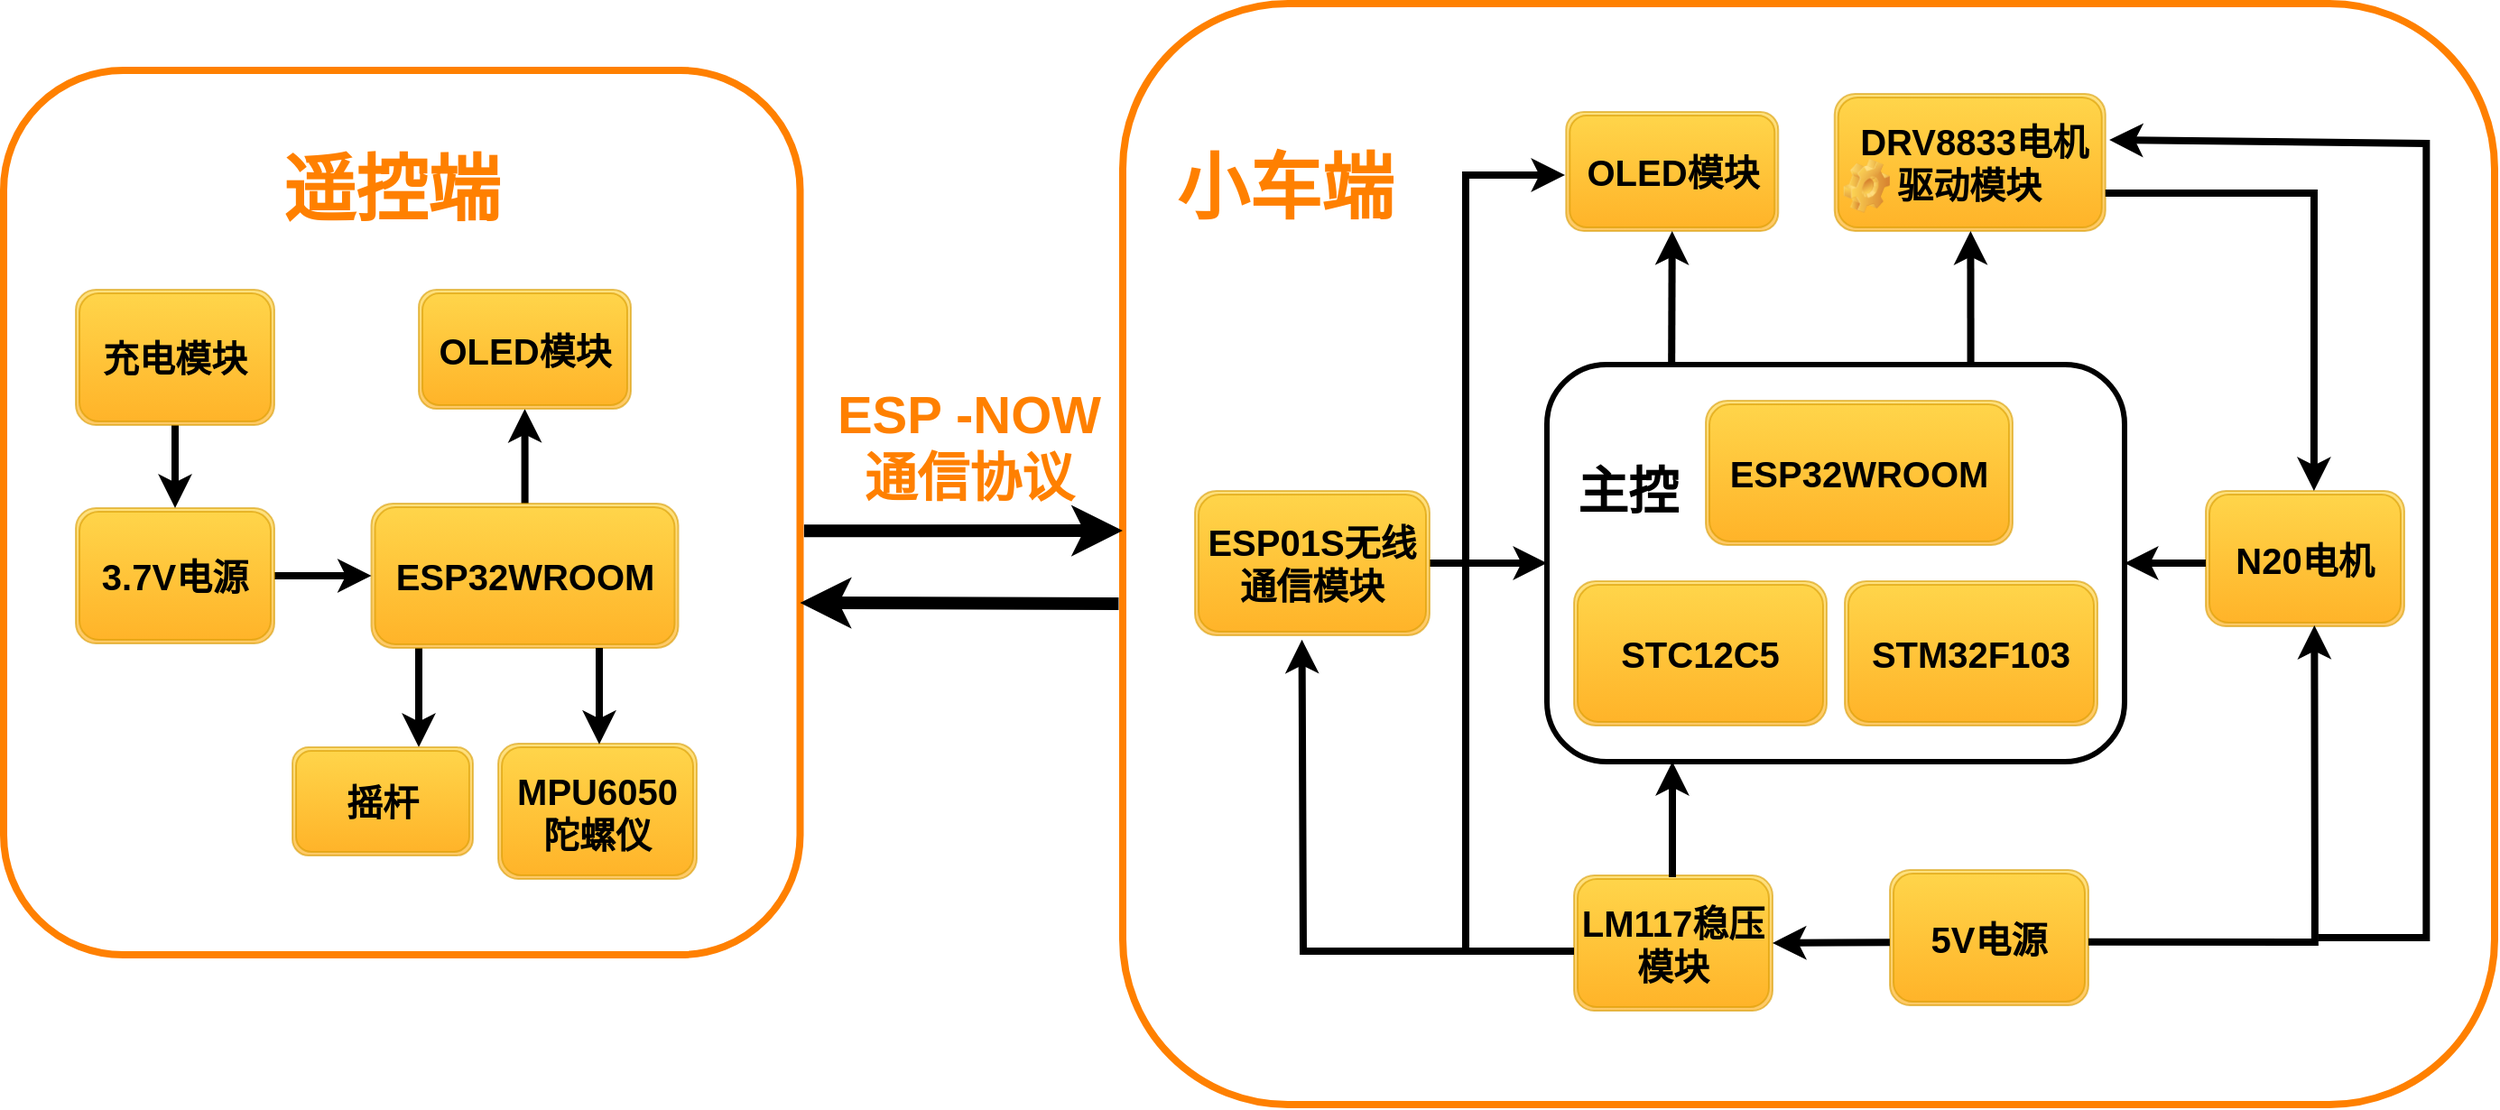 <mxfile version="26.0.3">
  <diagram name="Page-1" id="c7558073-3199-34d8-9f00-42111426c3f3">
    <mxGraphModel dx="3856" dy="1640" grid="1" gridSize="10" guides="1" tooltips="1" connect="1" arrows="1" fold="1" page="1" pageScale="1" pageWidth="826" pageHeight="1169" background="none" math="0" shadow="0">
      <root>
        <mxCell id="0" />
        <mxCell id="1" parent="0" />
        <mxCell id="PL0G8_uLE7mK1jj2Irlm-79" value="&lt;font style=&quot;color: rgb(255, 128, 0); font-size: 29px;&quot;&gt;&lt;b style=&quot;&quot;&gt;ESP -NOW通信协议&lt;/b&gt;&lt;/font&gt;" style="whiteSpace=wrap;html=1;rounded=1;strokeColor=none;align=center;verticalAlign=middle;fontFamily=Helvetica;fontSize=12;fontColor=default;fillColor=default;" vertex="1" parent="1">
          <mxGeometry x="-240" y="310" width="150" height="105" as="geometry" />
        </mxCell>
        <mxCell id="PL0G8_uLE7mK1jj2Irlm-73" value="" style="rounded=1;whiteSpace=wrap;html=1;strokeColor=#FF8000;align=center;verticalAlign=middle;fontFamily=Helvetica;fontSize=12;fontColor=default;fillColor=default;strokeWidth=4;" vertex="1" parent="1">
          <mxGeometry x="-80" y="118" width="760" height="610" as="geometry" />
        </mxCell>
        <mxCell id="PL0G8_uLE7mK1jj2Irlm-72" value="" style="rounded=1;whiteSpace=wrap;html=1;strokeColor=#FF8000;align=center;verticalAlign=middle;fontFamily=Helvetica;fontSize=12;fontColor=default;fillColor=default;strokeWidth=4;" vertex="1" parent="1">
          <mxGeometry x="-700" y="155" width="441.25" height="490" as="geometry" />
        </mxCell>
        <mxCell id="NS8gQTfLll2vz3Bp2NVF-114" value="&lt;font style=&quot;font-size: 20px;&quot;&gt;&lt;b&gt;OLED模块&lt;/b&gt;&lt;/font&gt;" style="shape=ext;double=1;rounded=1;whiteSpace=wrap;html=1;fillColor=#ffcd28;gradientColor=#ffa500;strokeColor=#d79b00;opacity=60;" parent="1" vertex="1">
          <mxGeometry x="165.63" y="178" width="117.5" height="66" as="geometry" />
        </mxCell>
        <mxCell id="NS8gQTfLll2vz3Bp2NVF-115" value="&lt;font style=&quot;font-size: 20px;&quot;&gt;&lt;b&gt;&lt;span style=&quot;white-space: pre;&quot;&gt; &lt;/span&gt;DRV8833电机驱动模块&lt;/b&gt;&lt;/font&gt;" style="shape=ext;double=1;rounded=1;whiteSpace=wrap;html=1;fillColor=#ffcd28;gradientColor=#ffa500;strokeColor=#d79b00;opacity=60;" parent="1" vertex="1">
          <mxGeometry x="314.38" y="168" width="150" height="76" as="geometry" />
        </mxCell>
        <mxCell id="NS8gQTfLll2vz3Bp2NVF-117" value="" style="shape=image;html=1;verticalLabelPosition=bottom;verticalAlign=top;imageAspect=1;aspect=fixed;image=img/clipart/Gear_128x128.png;strokeWidth=0;opacity=70;" parent="1" vertex="1">
          <mxGeometry x="319.38" y="204" width="25.57" height="30" as="geometry" />
        </mxCell>
        <mxCell id="PL0G8_uLE7mK1jj2Irlm-58" value="" style="edgeStyle=orthogonalEdgeStyle;rounded=0;orthogonalLoop=1;jettySize=auto;html=1;fontFamily=Helvetica;fontSize=12;fontColor=default;endArrow=none;endFill=0;startArrow=classic;startFill=1;strokeWidth=4;" edge="1" parent="1" source="PL0G8_uLE7mK1jj2Irlm-18" target="PL0G8_uLE7mK1jj2Irlm-19">
          <mxGeometry relative="1" as="geometry" />
        </mxCell>
        <mxCell id="PL0G8_uLE7mK1jj2Irlm-18" value="" style="rounded=1;whiteSpace=wrap;html=1;strokeColor=default;align=center;verticalAlign=middle;fontFamily=Helvetica;fontSize=12;fontColor=default;fillColor=default;arcSize=15;strokeWidth=3;" vertex="1" parent="1">
          <mxGeometry x="155" y="318" width="320" height="220" as="geometry" />
        </mxCell>
        <mxCell id="NS8gQTfLll2vz3Bp2NVF-142" value="&lt;b style=&quot;font-size: 20px;&quot;&gt;STM32F103&lt;/b&gt;" style="shape=ext;double=1;rounded=1;whiteSpace=wrap;html=1;fillColor=#ffcd28;gradientColor=#ffa500;strokeColor=#d79b00;opacity=60;" parent="1" vertex="1">
          <mxGeometry x="320" y="438" width="140" height="80" as="geometry" />
        </mxCell>
        <mxCell id="PL0G8_uLE7mK1jj2Irlm-5" value="&lt;b style=&quot;font-size: 20px;&quot;&gt;STC12C5&lt;/b&gt;" style="shape=ext;double=1;rounded=1;whiteSpace=wrap;html=1;fillColor=#ffcd28;gradientColor=#ffa500;strokeColor=#d79b00;opacity=60;" vertex="1" parent="1">
          <mxGeometry x="170" y="438" width="140" height="80" as="geometry" />
        </mxCell>
        <mxCell id="PL0G8_uLE7mK1jj2Irlm-14" value="&lt;span style=&quot;font-size: 20px;&quot;&gt;&lt;span&gt;&lt;b&gt;ESP32WROOM&lt;/b&gt;&lt;/span&gt;&lt;/span&gt;" style="shape=ext;double=1;rounded=1;whiteSpace=wrap;html=1;fillColor=#ffcd28;gradientColor=#ffa500;strokeColor=#d79b00;opacity=60;" vertex="1" parent="1">
          <mxGeometry x="243" y="338" width="170" height="80" as="geometry" />
        </mxCell>
        <mxCell id="PL0G8_uLE7mK1jj2Irlm-19" value="&lt;b style=&quot;font-size: 20px;&quot;&gt;ESP01S无线通信模块&lt;/b&gt;" style="shape=ext;double=1;rounded=1;whiteSpace=wrap;html=1;fillColor=#ffcd28;gradientColor=#ffa500;strokeColor=#d79b00;opacity=60;" vertex="1" parent="1">
          <mxGeometry x="-40" y="388" width="130" height="80" as="geometry" />
        </mxCell>
        <mxCell id="PL0G8_uLE7mK1jj2Irlm-20" value="&lt;b style=&quot;font-size: 20px;&quot;&gt;LM117稳压模块&lt;/b&gt;" style="shape=ext;double=1;rounded=1;whiteSpace=wrap;html=1;fillColor=#ffcd28;gradientColor=#ffa500;strokeColor=#d79b00;opacity=60;" vertex="1" parent="1">
          <mxGeometry x="170" y="601" width="110" height="75" as="geometry" />
        </mxCell>
        <mxCell id="PL0G8_uLE7mK1jj2Irlm-21" value="&lt;b style=&quot;font-size: 20px;&quot;&gt;N20电机&lt;/b&gt;&lt;span style=&quot;color: rgba(0, 0, 0, 0); font-family: monospace; font-size: 0px; text-align: start; text-wrap-mode: nowrap;&quot;&gt;%3CmxGraphModel%3E%3Croot%3E%3CmxCell%20id%3D%220%22%2F%3E%3CmxCell%20id%3D%221%22%20parent%3D%220%22%2F%3E%3CmxCell%20id%3D%222%22%20value%3D%22%26lt%3Bb%20style%3D%26quot%3Bfont-size%3A%2020px%3B%26quot%3B%26gt%3BN20%E7%94%B5%E6%9C%BA%26lt%3B%2Fb%26gt%3B%22%20style%3D%22shape%3Dext%3Bdouble%3D1%3Brounded%3D1%3BwhiteSpace%3Dwrap%3Bhtml%3D1%3BfillColor%3D%23ffcd28%3BgradientColor%3D%23ffa500%3BstrokeColor%3D%23d79b00%3Bopacity%3D60%3B%22%20vertex%3D%221%22%20parent%3D%221%22%3E%3CmxGeometry%20x%3D%22540%22%20y%3D%22340%22%20width%3D%22110%22%20height%3D%2275%22%20as%3D%22geometry%22%2F%3E%3C%2FmxCell%3E%3C%2Froot%3E%3C%2FmxGraphModel%3E&lt;/span&gt;" style="shape=ext;double=1;rounded=1;whiteSpace=wrap;html=1;fillColor=#ffcd28;gradientColor=#ffa500;strokeColor=#d79b00;opacity=60;" vertex="1" parent="1">
          <mxGeometry x="520" y="388" width="110" height="75" as="geometry" />
        </mxCell>
        <mxCell id="PL0G8_uLE7mK1jj2Irlm-25" value="&lt;font style=&quot;font-size: 28px;&quot;&gt;&lt;b style=&quot;&quot;&gt;主控&lt;/b&gt;&lt;/font&gt;" style="whiteSpace=wrap;html=1;rounded=1;strokeColor=none;align=center;verticalAlign=middle;fontFamily=Helvetica;fontSize=12;fontColor=default;fillColor=default;" vertex="1" parent="1">
          <mxGeometry x="170" y="358" width="60" height="60" as="geometry" />
        </mxCell>
        <mxCell id="PL0G8_uLE7mK1jj2Irlm-27" value="&lt;span style=&quot;font-size: 20px;&quot;&gt;&lt;b&gt;5V电源&lt;/b&gt;&lt;/span&gt;" style="shape=ext;double=1;rounded=1;whiteSpace=wrap;html=1;fillColor=#ffcd28;gradientColor=#ffa500;strokeColor=#d79b00;opacity=60;" vertex="1" parent="1">
          <mxGeometry x="345" y="598" width="110" height="75" as="geometry" />
        </mxCell>
        <mxCell id="PL0G8_uLE7mK1jj2Irlm-38" value="" style="edgeStyle=orthogonalEdgeStyle;rounded=0;orthogonalLoop=1;jettySize=auto;html=1;fontFamily=Helvetica;fontSize=12;fontColor=default;strokeWidth=4;" edge="1" parent="1" source="PL0G8_uLE7mK1jj2Irlm-29" target="PL0G8_uLE7mK1jj2Irlm-32">
          <mxGeometry relative="1" as="geometry">
            <Array as="points">
              <mxPoint x="-470" y="495" />
              <mxPoint x="-470" y="495" />
            </Array>
          </mxGeometry>
        </mxCell>
        <mxCell id="PL0G8_uLE7mK1jj2Irlm-44" value="" style="edgeStyle=orthogonalEdgeStyle;rounded=0;orthogonalLoop=1;jettySize=auto;html=1;fontFamily=Helvetica;fontSize=12;fontColor=default;strokeWidth=4;" edge="1" parent="1" source="PL0G8_uLE7mK1jj2Irlm-29" target="PL0G8_uLE7mK1jj2Irlm-30">
          <mxGeometry relative="1" as="geometry" />
        </mxCell>
        <mxCell id="PL0G8_uLE7mK1jj2Irlm-29" value="&lt;span style=&quot;font-size: 20px;&quot;&gt;&lt;span&gt;&lt;b&gt;ESP32WROOM&lt;/b&gt;&lt;/span&gt;&lt;/span&gt;" style="shape=ext;double=1;rounded=1;whiteSpace=wrap;html=1;fillColor=#ffcd28;gradientColor=#ffa500;strokeColor=#d79b00;opacity=60;points=[[0,0,0,0,0],[0,0.25,0,0,0],[0,0.5,0,0,0],[0,0.75,0,0,0],[0,1,0,0,0],[0.11,1,0,0,0],[0.25,0,0,0,0],[0.25,1,0,0,0],[0.5,0,0,0,0],[0.5,1,0,0,0],[0.75,0,0,0,0],[0.75,1,0,0,0],[1,0,0,0,0],[1,0.25,0,0,0],[1,0.5,0,0,0],[1,0.75,0,0,0],[1,1,0,0,0]];" vertex="1" parent="1">
          <mxGeometry x="-496.25" y="395" width="170" height="80" as="geometry" />
        </mxCell>
        <mxCell id="PL0G8_uLE7mK1jj2Irlm-30" value="&lt;font style=&quot;font-size: 20px;&quot;&gt;&lt;b&gt;OLED模块&lt;/b&gt;&lt;/font&gt;" style="shape=ext;double=1;rounded=1;whiteSpace=wrap;html=1;fillColor=#ffcd28;gradientColor=#ffa500;strokeColor=#d79b00;opacity=60;" vertex="1" parent="1">
          <mxGeometry x="-470" y="276.5" width="117.5" height="66" as="geometry" />
        </mxCell>
        <mxCell id="PL0G8_uLE7mK1jj2Irlm-35" value="" style="edgeStyle=orthogonalEdgeStyle;rounded=0;orthogonalLoop=1;jettySize=auto;html=1;fontFamily=Helvetica;fontSize=12;fontColor=default;strokeWidth=4;" edge="1" parent="1" source="PL0G8_uLE7mK1jj2Irlm-31" target="PL0G8_uLE7mK1jj2Irlm-29">
          <mxGeometry relative="1" as="geometry" />
        </mxCell>
        <mxCell id="PL0G8_uLE7mK1jj2Irlm-31" value="&lt;span style=&quot;font-size: 20px;&quot;&gt;&lt;b&gt;3.7V电源&lt;/b&gt;&lt;/span&gt;" style="shape=ext;double=1;rounded=1;whiteSpace=wrap;html=1;fillColor=#ffcd28;gradientColor=#ffa500;strokeColor=#d79b00;opacity=60;" vertex="1" parent="1">
          <mxGeometry x="-660" y="397.5" width="110" height="75" as="geometry" />
        </mxCell>
        <mxCell id="PL0G8_uLE7mK1jj2Irlm-32" value="&lt;span style=&quot;font-size: 20px;&quot;&gt;&lt;b&gt;摇杆&lt;/b&gt;&lt;/span&gt;" style="shape=ext;double=1;rounded=1;whiteSpace=wrap;html=1;fillColor=#ffcd28;gradientColor=#ffa500;strokeColor=#d79b00;opacity=60;" vertex="1" parent="1">
          <mxGeometry x="-540" y="530" width="100" height="60" as="geometry" />
        </mxCell>
        <mxCell id="PL0G8_uLE7mK1jj2Irlm-33" value="&lt;font style=&quot;font-size: 20px;&quot;&gt;&lt;b&gt;&lt;b&gt;MPU6050&lt;/b&gt;陀螺仪&lt;/b&gt;&lt;/font&gt;" style="shape=ext;double=1;rounded=1;whiteSpace=wrap;html=1;fillColor=#ffcd28;gradientColor=#ffa500;strokeColor=#d79b00;opacity=60;" vertex="1" parent="1">
          <mxGeometry x="-426" y="528" width="110" height="75" as="geometry" />
        </mxCell>
        <mxCell id="PL0G8_uLE7mK1jj2Irlm-36" value="" style="edgeStyle=orthogonalEdgeStyle;rounded=0;orthogonalLoop=1;jettySize=auto;html=1;fontFamily=Helvetica;fontSize=12;fontColor=default;strokeWidth=4;" edge="1" parent="1" source="PL0G8_uLE7mK1jj2Irlm-34" target="PL0G8_uLE7mK1jj2Irlm-31">
          <mxGeometry relative="1" as="geometry" />
        </mxCell>
        <mxCell id="PL0G8_uLE7mK1jj2Irlm-34" value="&lt;span style=&quot;font-size: 20px;&quot;&gt;&lt;b&gt;充电模块&lt;/b&gt;&lt;/span&gt;" style="shape=ext;double=1;rounded=1;whiteSpace=wrap;html=1;fillColor=#ffcd28;gradientColor=#ffa500;strokeColor=#d79b00;opacity=60;" vertex="1" parent="1">
          <mxGeometry x="-660" y="276.5" width="110" height="75" as="geometry" />
        </mxCell>
        <mxCell id="PL0G8_uLE7mK1jj2Irlm-43" value="" style="endArrow=classic;html=1;rounded=0;fontFamily=Helvetica;fontSize=12;fontColor=default;entryX=0.509;entryY=0.005;entryDx=0;entryDy=0;entryPerimeter=0;strokeWidth=4;" edge="1" parent="1" target="PL0G8_uLE7mK1jj2Irlm-33">
          <mxGeometry width="50" height="50" relative="1" as="geometry">
            <mxPoint x="-370" y="475" as="sourcePoint" />
            <mxPoint x="-370" y="515" as="targetPoint" />
            <Array as="points" />
          </mxGeometry>
        </mxCell>
        <mxCell id="PL0G8_uLE7mK1jj2Irlm-61" value="" style="endArrow=classic;html=1;rounded=0;fontFamily=Helvetica;fontSize=12;fontColor=default;entryX=0.5;entryY=1;entryDx=0;entryDy=0;strokeWidth=4;" edge="1" parent="1" target="NS8gQTfLll2vz3Bp2NVF-114">
          <mxGeometry width="50" height="50" relative="1" as="geometry">
            <mxPoint x="224.09" y="318" as="sourcePoint" />
            <mxPoint x="224.09" y="267.5" as="targetPoint" />
          </mxGeometry>
        </mxCell>
        <mxCell id="PL0G8_uLE7mK1jj2Irlm-62" value="" style="endArrow=classic;html=1;rounded=0;fontFamily=Helvetica;fontSize=12;fontColor=default;entryX=0.5;entryY=1;entryDx=0;entryDy=0;strokeWidth=4;" edge="1" parent="1">
          <mxGeometry width="50" height="50" relative="1" as="geometry">
            <mxPoint x="389.8" y="318" as="sourcePoint" />
            <mxPoint x="389.71" y="244" as="targetPoint" />
          </mxGeometry>
        </mxCell>
        <mxCell id="PL0G8_uLE7mK1jj2Irlm-63" value="" style="endArrow=classic;html=1;rounded=0;fontFamily=Helvetica;fontSize=12;fontColor=default;strokeWidth=4;" edge="1" parent="1">
          <mxGeometry width="50" height="50" relative="1" as="geometry">
            <mxPoint x="224.5" y="602" as="sourcePoint" />
            <mxPoint x="224.5" y="538" as="targetPoint" />
          </mxGeometry>
        </mxCell>
        <mxCell id="PL0G8_uLE7mK1jj2Irlm-64" value="" style="endArrow=classic;html=1;rounded=0;fontFamily=Helvetica;fontSize=12;fontColor=default;entryX=1;entryY=0.5;entryDx=0;entryDy=0;strokeWidth=4;" edge="1" parent="1" target="PL0G8_uLE7mK1jj2Irlm-20">
          <mxGeometry width="50" height="50" relative="1" as="geometry">
            <mxPoint x="344.95" y="638.08" as="sourcePoint" />
            <mxPoint x="300" y="638.08" as="targetPoint" />
          </mxGeometry>
        </mxCell>
        <mxCell id="PL0G8_uLE7mK1jj2Irlm-65" value="" style="endArrow=classic;html=1;rounded=0;fontFamily=Helvetica;fontSize=12;fontColor=default;exitX=0.996;exitY=0.465;exitDx=0;exitDy=0;exitPerimeter=0;strokeWidth=4;entryX=0.547;entryY=0.993;entryDx=0;entryDy=0;entryPerimeter=0;" edge="1" parent="1" target="PL0G8_uLE7mK1jj2Irlm-21">
          <mxGeometry width="50" height="50" relative="1" as="geometry">
            <mxPoint x="455.0" y="637.875" as="sourcePoint" />
            <mxPoint x="580" y="478" as="targetPoint" />
            <Array as="points">
              <mxPoint x="580.44" y="638" />
              <mxPoint x="580.44" y="613" />
            </Array>
          </mxGeometry>
        </mxCell>
        <mxCell id="PL0G8_uLE7mK1jj2Irlm-66" value="" style="endArrow=classic;html=1;rounded=0;fontFamily=Helvetica;fontSize=12;fontColor=default;entryX=1;entryY=0.5;entryDx=0;entryDy=0;strokeWidth=4;" edge="1" parent="1">
          <mxGeometry width="50" height="50" relative="1" as="geometry">
            <mxPoint x="582.17" y="635.5" as="sourcePoint" />
            <mxPoint x="466.55" y="193.5" as="targetPoint" />
            <Array as="points">
              <mxPoint x="642.17" y="635.5" />
              <mxPoint x="642.17" y="195.5" />
            </Array>
          </mxGeometry>
        </mxCell>
        <mxCell id="PL0G8_uLE7mK1jj2Irlm-67" value="" style="endArrow=classic;html=1;rounded=0;fontFamily=Helvetica;fontSize=12;fontColor=default;entryX=0.456;entryY=1.03;entryDx=0;entryDy=0;entryPerimeter=0;strokeWidth=4;" edge="1" parent="1" target="PL0G8_uLE7mK1jj2Irlm-19">
          <mxGeometry width="50" height="50" relative="1" as="geometry">
            <mxPoint x="170" y="643" as="sourcePoint" />
            <mxPoint x="20" y="478" as="targetPoint" />
            <Array as="points">
              <mxPoint x="20" y="643" />
            </Array>
          </mxGeometry>
        </mxCell>
        <mxCell id="PL0G8_uLE7mK1jj2Irlm-68" value="" style="endArrow=classic;html=1;rounded=0;fontFamily=Helvetica;fontSize=12;fontColor=default;entryX=0.545;entryY=0;entryDx=0;entryDy=0;entryPerimeter=0;strokeWidth=4;" edge="1" parent="1" target="PL0G8_uLE7mK1jj2Irlm-21">
          <mxGeometry width="50" height="50" relative="1" as="geometry">
            <mxPoint x="464.38" y="223" as="sourcePoint" />
            <mxPoint x="580" y="378" as="targetPoint" />
            <Array as="points">
              <mxPoint x="580" y="223" />
            </Array>
          </mxGeometry>
        </mxCell>
        <mxCell id="PL0G8_uLE7mK1jj2Irlm-69" value="" style="endArrow=classic;html=1;rounded=0;fontFamily=Helvetica;fontSize=12;fontColor=default;exitX=0;exitY=0.533;exitDx=0;exitDy=0;exitPerimeter=0;strokeWidth=4;" edge="1" parent="1" source="PL0G8_uLE7mK1jj2Irlm-21">
          <mxGeometry width="50" height="50" relative="1" as="geometry">
            <mxPoint x="515" y="427.79" as="sourcePoint" />
            <mxPoint x="475" y="428.04" as="targetPoint" />
          </mxGeometry>
        </mxCell>
        <mxCell id="PL0G8_uLE7mK1jj2Irlm-71" value="" style="endArrow=classic;html=1;rounded=0;fontFamily=Helvetica;fontSize=12;fontColor=default;strokeWidth=4;" edge="1" parent="1">
          <mxGeometry width="50" height="50" relative="1" as="geometry">
            <mxPoint x="110" y="643" as="sourcePoint" />
            <mxPoint x="165" y="213" as="targetPoint" />
            <Array as="points">
              <mxPoint x="110" y="213" />
            </Array>
          </mxGeometry>
        </mxCell>
        <mxCell id="PL0G8_uLE7mK1jj2Irlm-75" value="&lt;font style=&quot;color: rgb(255, 128, 0); font-size: 40px;&quot;&gt;&lt;b style=&quot;&quot;&gt;遥控端&lt;/b&gt;&lt;/font&gt;" style="whiteSpace=wrap;html=1;rounded=1;strokeColor=none;align=center;verticalAlign=middle;fontFamily=Helvetica;fontSize=12;fontColor=default;fillColor=default;" vertex="1" parent="1">
          <mxGeometry x="-570" y="190" width="170" height="60" as="geometry" />
        </mxCell>
        <mxCell id="PL0G8_uLE7mK1jj2Irlm-76" value="&lt;font style=&quot;color: rgb(255, 128, 0); font-size: 40px;&quot;&gt;&lt;b style=&quot;&quot;&gt;小车端&lt;/b&gt;&lt;/font&gt;" style="whiteSpace=wrap;html=1;rounded=1;strokeColor=none;align=center;verticalAlign=middle;fontFamily=Helvetica;fontSize=12;fontColor=default;fillColor=default;" vertex="1" parent="1">
          <mxGeometry x="-60" y="174" width="140" height="90" as="geometry" />
        </mxCell>
        <mxCell id="PL0G8_uLE7mK1jj2Irlm-77" value="" style="endArrow=classic;html=1;rounded=0;fontFamily=Helvetica;fontSize=12;fontColor=default;entryX=0;entryY=0.495;entryDx=0;entryDy=0;entryPerimeter=0;exitX=1.005;exitY=0.541;exitDx=0;exitDy=0;exitPerimeter=0;strokeWidth=7;" edge="1" parent="1">
          <mxGeometry width="50" height="50" relative="1" as="geometry">
            <mxPoint x="-256.544" y="410.14" as="sourcePoint" />
            <mxPoint x="-80" y="410.0" as="targetPoint" />
          </mxGeometry>
        </mxCell>
        <mxCell id="PL0G8_uLE7mK1jj2Irlm-78" value="" style="endArrow=none;html=1;rounded=0;fontFamily=Helvetica;fontSize=12;fontColor=default;startArrow=classic;startFill=1;endFill=0;entryX=-0.003;entryY=0.52;entryDx=0;entryDy=0;entryPerimeter=0;strokeWidth=7;" edge="1" parent="1">
          <mxGeometry width="50" height="50" relative="1" as="geometry">
            <mxPoint x="-258.75" y="450" as="sourcePoint" />
            <mxPoint x="-82.28" y="450.45" as="targetPoint" />
          </mxGeometry>
        </mxCell>
      </root>
    </mxGraphModel>
  </diagram>
</mxfile>
